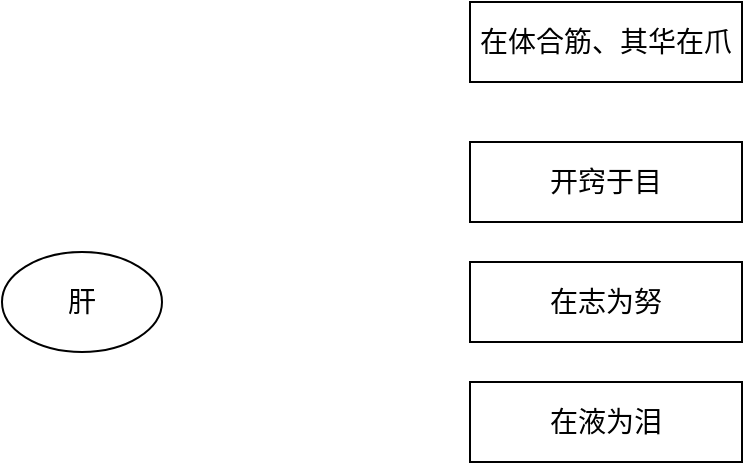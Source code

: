 <mxfile version="22.1.17" type="github">
  <diagram name="第 1 页" id="DiqK2zHsX7JkeJQSn5oS">
    <mxGraphModel dx="1050" dy="557" grid="1" gridSize="10" guides="1" tooltips="1" connect="1" arrows="1" fold="1" page="1" pageScale="1" pageWidth="827" pageHeight="1169" math="0" shadow="0">
      <root>
        <mxCell id="0" />
        <mxCell id="1" parent="0" />
        <mxCell id="WDba8IOxzHIzkoOOqADl-1" value="肝" style="ellipse;whiteSpace=wrap;html=1;fontSize=14;" vertex="1" parent="1">
          <mxGeometry x="150" y="275" width="80" height="50" as="geometry" />
        </mxCell>
        <mxCell id="WDba8IOxzHIzkoOOqADl-4" value="在体合筋、其华在爪" style="text;html=1;align=center;verticalAlign=middle;whiteSpace=wrap;rounded=0;strokeColor=default;fontSize=14;" vertex="1" parent="1">
          <mxGeometry x="384" y="150" width="136" height="40" as="geometry" />
        </mxCell>
        <mxCell id="WDba8IOxzHIzkoOOqADl-5" value="开窍于目" style="text;html=1;align=center;verticalAlign=middle;whiteSpace=wrap;rounded=0;strokeColor=default;fontSize=14;" vertex="1" parent="1">
          <mxGeometry x="384" y="220" width="136" height="40" as="geometry" />
        </mxCell>
        <mxCell id="WDba8IOxzHIzkoOOqADl-9" value="在志为努" style="text;html=1;align=center;verticalAlign=middle;whiteSpace=wrap;rounded=0;strokeColor=default;fontSize=14;" vertex="1" parent="1">
          <mxGeometry x="384" y="280" width="136" height="40" as="geometry" />
        </mxCell>
        <mxCell id="WDba8IOxzHIzkoOOqADl-10" value="在液为泪" style="text;html=1;align=center;verticalAlign=middle;whiteSpace=wrap;rounded=0;strokeColor=default;fontSize=14;" vertex="1" parent="1">
          <mxGeometry x="384" y="340" width="136" height="40" as="geometry" />
        </mxCell>
      </root>
    </mxGraphModel>
  </diagram>
</mxfile>
